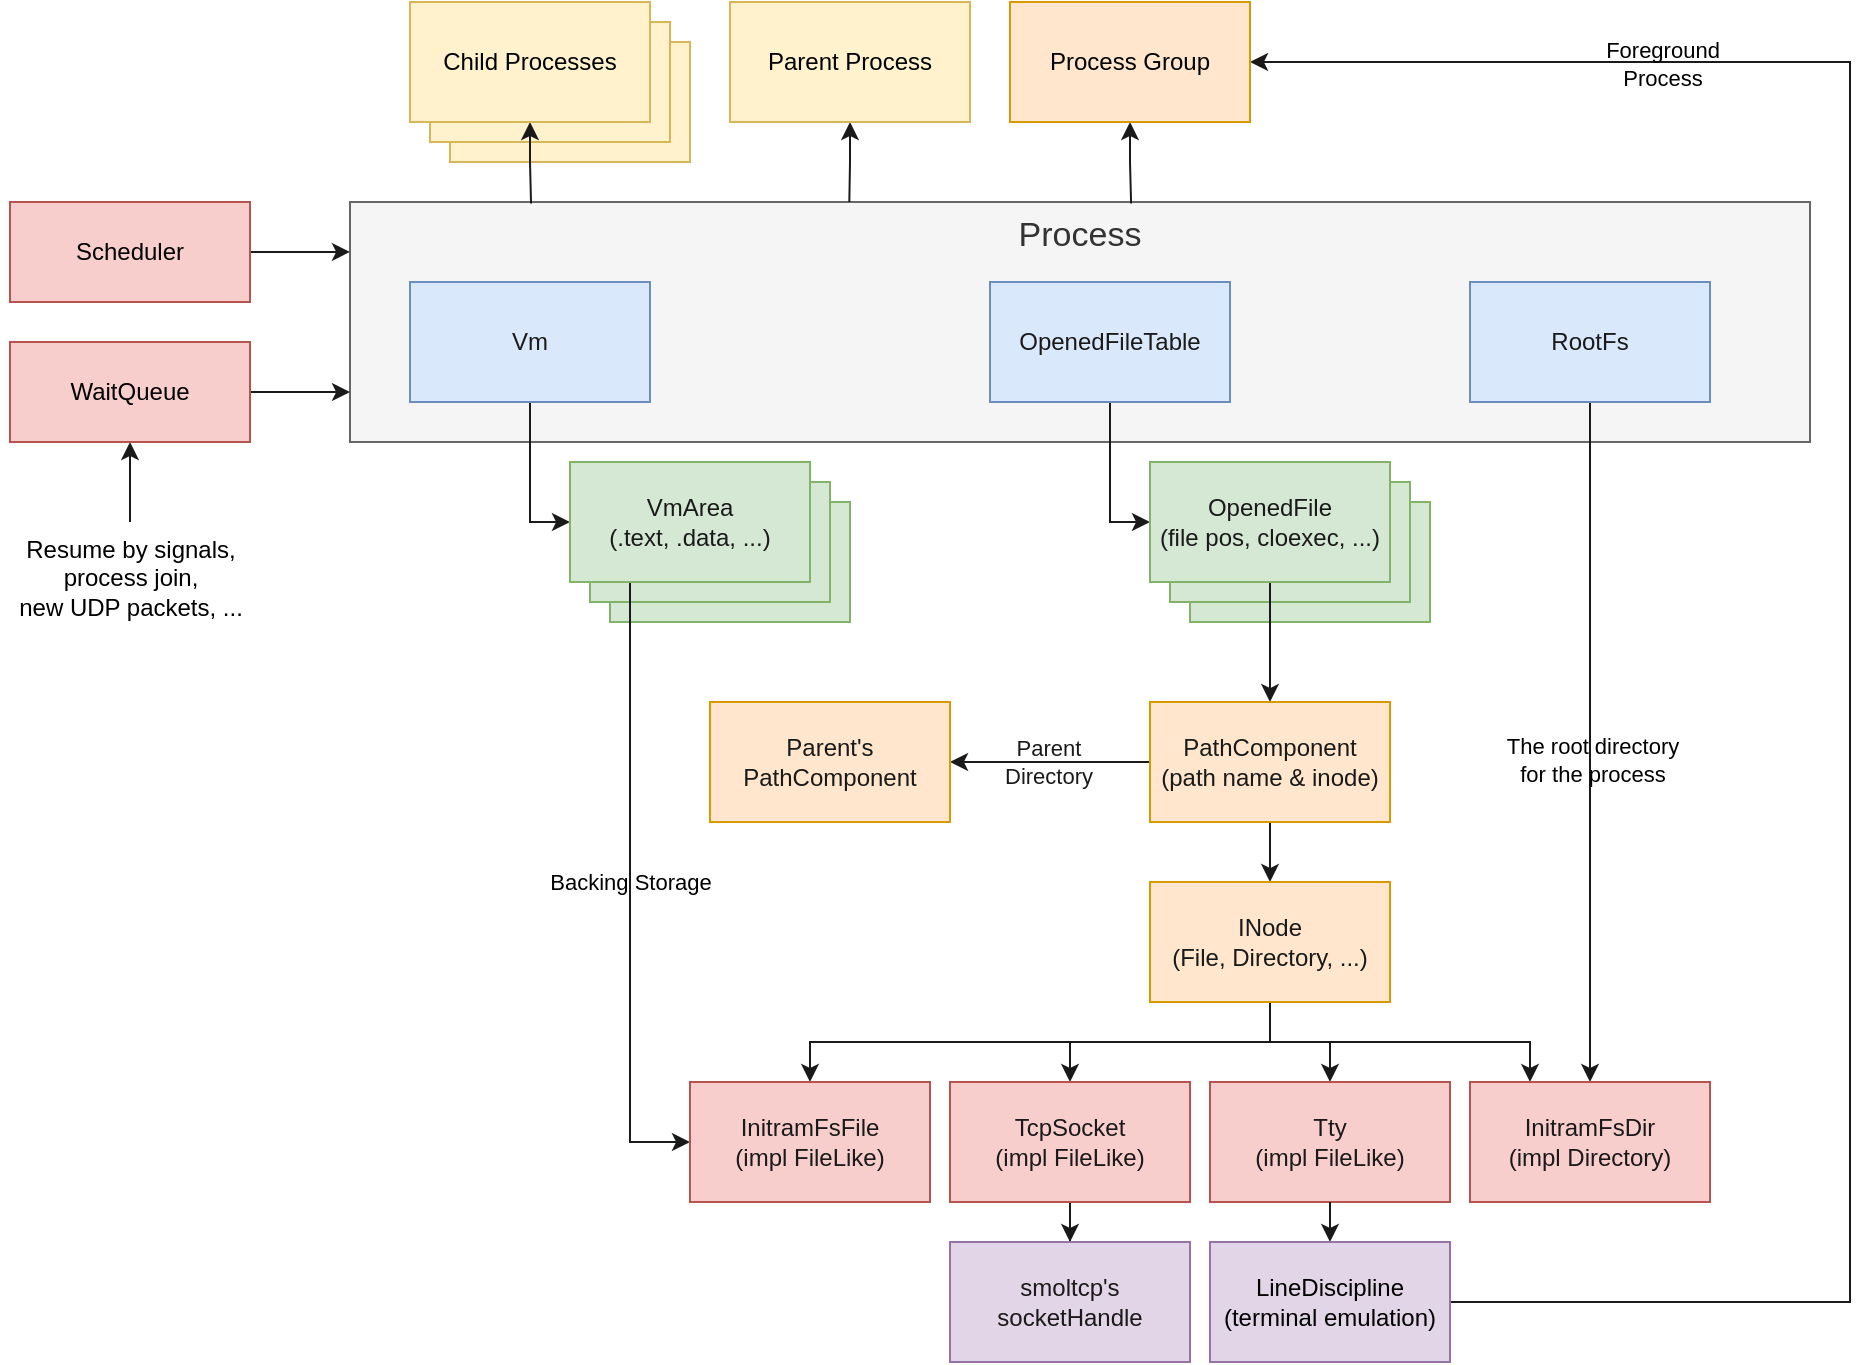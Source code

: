 <mxfile>
    <diagram id="0hd2kYsbZ1lQ0-KCvEfW" name="Page-1">
        <mxGraphModel dx="1090" dy="1510" grid="1" gridSize="10" guides="1" tooltips="1" connect="1" arrows="1" fold="1" page="1" pageScale="1" pageWidth="100" pageHeight="100" math="0" shadow="0">
            <root>
                <mxCell id="0"/>
                <mxCell id="1" parent="0"/>
                <mxCell id="53" value="Parent Process" style="rounded=0;whiteSpace=wrap;html=1;strokeColor=#d6b656;fillColor=#fff2cc;" parent="1" vertex="1">
                    <mxGeometry x="-240" y="-100" width="120" height="60" as="geometry"/>
                </mxCell>
                <mxCell id="52" value="Parent Process" style="rounded=0;whiteSpace=wrap;html=1;strokeColor=#d6b656;fillColor=#fff2cc;" parent="1" vertex="1">
                    <mxGeometry x="-250" y="-110" width="120" height="60" as="geometry"/>
                </mxCell>
                <mxCell id="46" value="&lt;font style=&quot;font-size: 17px&quot;&gt;Process&lt;/font&gt;" style="rounded=0;whiteSpace=wrap;html=1;strokeColor=#666666;verticalAlign=top;fillColor=#f5f5f5;fontColor=#333333;" parent="1" vertex="1">
                    <mxGeometry x="-290" y="-20" width="730" height="120" as="geometry"/>
                </mxCell>
                <mxCell id="16" value="&lt;font color=&quot;#1a1a1a&quot;&gt;OpenedFile&lt;/font&gt;" style="rounded=0;whiteSpace=wrap;html=1;strokeColor=#82b366;fillColor=#d5e8d4;" parent="1" vertex="1">
                    <mxGeometry x="130" y="130" width="120" height="60" as="geometry"/>
                </mxCell>
                <mxCell id="15" value="&lt;font color=&quot;#1a1a1a&quot;&gt;OpenedFile&lt;/font&gt;" style="rounded=0;whiteSpace=wrap;html=1;strokeColor=#82b366;fillColor=#d5e8d4;" parent="1" vertex="1">
                    <mxGeometry x="120" y="120" width="120" height="60" as="geometry"/>
                </mxCell>
                <mxCell id="10" value="&lt;font color=&quot;#1a1a1a&quot;&gt;VmArea&lt;/font&gt;" style="rounded=0;whiteSpace=wrap;html=1;strokeColor=#82b366;fillColor=#d5e8d4;" parent="1" vertex="1">
                    <mxGeometry x="-160" y="130" width="120" height="60" as="geometry"/>
                </mxCell>
                <mxCell id="9" value="&lt;font color=&quot;#1a1a1a&quot;&gt;VmArea&lt;/font&gt;" style="rounded=0;whiteSpace=wrap;html=1;strokeColor=#82b366;fillColor=#d5e8d4;" parent="1" vertex="1">
                    <mxGeometry x="-170" y="120" width="120" height="60" as="geometry"/>
                </mxCell>
                <mxCell id="26" style="edgeStyle=orthogonalEdgeStyle;rounded=0;orthogonalLoop=1;jettySize=auto;html=1;entryX=0;entryY=0.5;entryDx=0;entryDy=0;strokeColor=#1A1A1A;" parent="1" source="3" target="6" edge="1">
                    <mxGeometry relative="1" as="geometry"/>
                </mxCell>
                <mxCell id="3" value="Vm" style="rounded=0;whiteSpace=wrap;html=1;strokeColor=#6c8ebf;fillColor=#dae8fc;fontColor=#1A1A1A;" parent="1" vertex="1">
                    <mxGeometry x="-260" y="20" width="120" height="60" as="geometry"/>
                </mxCell>
                <mxCell id="25" style="edgeStyle=orthogonalEdgeStyle;rounded=0;orthogonalLoop=1;jettySize=auto;html=1;exitX=0.5;exitY=1;exitDx=0;exitDy=0;entryX=0;entryY=0.5;entryDx=0;entryDy=0;strokeColor=#1A1A1A;" parent="1" source="4" target="14" edge="1">
                    <mxGeometry relative="1" as="geometry"/>
                </mxCell>
                <mxCell id="4" value="OpenedFileTable" style="rounded=0;whiteSpace=wrap;html=1;strokeColor=#6c8ebf;fillColor=#dae8fc;fontColor=#1A1A1A;" parent="1" vertex="1">
                    <mxGeometry x="30" y="20" width="120" height="60" as="geometry"/>
                </mxCell>
                <mxCell id="38" style="edgeStyle=orthogonalEdgeStyle;rounded=0;orthogonalLoop=1;jettySize=auto;html=1;entryX=0.5;entryY=0;entryDx=0;entryDy=0;strokeColor=#1A1A1A;" parent="1" source="5" target="37" edge="1">
                    <mxGeometry relative="1" as="geometry"/>
                </mxCell>
                <mxCell id="39" value="The root directory&lt;br&gt;for the process" style="edgeLabel;html=1;align=center;verticalAlign=middle;resizable=0;points=[];labelBackgroundColor=none;" parent="38" vertex="1" connectable="0">
                    <mxGeometry x="0.051" y="1" relative="1" as="geometry">
                        <mxPoint as="offset"/>
                    </mxGeometry>
                </mxCell>
                <mxCell id="5" value="RootFs" style="rounded=0;whiteSpace=wrap;html=1;strokeColor=#6c8ebf;fillColor=#dae8fc;fontColor=#1A1A1A;" parent="1" vertex="1">
                    <mxGeometry x="270" y="20" width="120" height="60" as="geometry"/>
                </mxCell>
                <mxCell id="35" style="edgeStyle=orthogonalEdgeStyle;rounded=0;orthogonalLoop=1;jettySize=auto;html=1;exitX=0.25;exitY=1;exitDx=0;exitDy=0;entryX=0;entryY=0.5;entryDx=0;entryDy=0;strokeColor=#1A1A1A;" parent="1" source="6" target="27" edge="1">
                    <mxGeometry relative="1" as="geometry"/>
                </mxCell>
                <mxCell id="36" value="Backing Storage" style="edgeLabel;html=1;align=center;verticalAlign=middle;resizable=0;points=[];labelBackgroundColor=none;" parent="35" vertex="1" connectable="0">
                    <mxGeometry x="-0.207" y="1" relative="1" as="geometry">
                        <mxPoint x="-1" y="27" as="offset"/>
                    </mxGeometry>
                </mxCell>
                <mxCell id="6" value="&lt;font color=&quot;#1a1a1a&quot;&gt;VmArea&lt;br&gt;(.text, .data, ...)&lt;br&gt;&lt;/font&gt;" style="rounded=0;whiteSpace=wrap;html=1;strokeColor=#82b366;fillColor=#d5e8d4;" parent="1" vertex="1">
                    <mxGeometry x="-180" y="110" width="120" height="60" as="geometry"/>
                </mxCell>
                <mxCell id="24" style="edgeStyle=orthogonalEdgeStyle;rounded=0;orthogonalLoop=1;jettySize=auto;html=1;exitX=0.5;exitY=1;exitDx=0;exitDy=0;entryX=0.5;entryY=0;entryDx=0;entryDy=0;strokeColor=#1A1A1A;" parent="1" source="14" target="17" edge="1">
                    <mxGeometry relative="1" as="geometry"/>
                </mxCell>
                <mxCell id="14" value="&lt;font color=&quot;#1a1a1a&quot;&gt;OpenedFile&lt;br&gt;(file pos, cloexec, ...)&lt;br&gt;&lt;/font&gt;" style="rounded=0;whiteSpace=wrap;html=1;strokeColor=#82b366;fillColor=#d5e8d4;" parent="1" vertex="1">
                    <mxGeometry x="110" y="110" width="120" height="60" as="geometry"/>
                </mxCell>
                <mxCell id="19" style="edgeStyle=orthogonalEdgeStyle;rounded=0;orthogonalLoop=1;jettySize=auto;html=1;entryX=1;entryY=0.5;entryDx=0;entryDy=0;fontColor=#1A1A1A;strokeColor=#1A1A1A;" parent="1" source="17" target="18" edge="1">
                    <mxGeometry relative="1" as="geometry"/>
                </mxCell>
                <mxCell id="20" value="Parent&lt;br&gt;Directory" style="edgeLabel;html=1;align=center;verticalAlign=middle;resizable=0;points=[];fontColor=#1A1A1A;labelBackgroundColor=none;" parent="19" vertex="1" connectable="0">
                    <mxGeometry x="0.017" relative="1" as="geometry">
                        <mxPoint as="offset"/>
                    </mxGeometry>
                </mxCell>
                <mxCell id="22" style="edgeStyle=orthogonalEdgeStyle;rounded=0;orthogonalLoop=1;jettySize=auto;html=1;entryX=0.5;entryY=0;entryDx=0;entryDy=0;strokeColor=#1A1A1A;" parent="1" source="17" target="21" edge="1">
                    <mxGeometry relative="1" as="geometry"/>
                </mxCell>
                <mxCell id="17" value="&lt;font color=&quot;#1a1a1a&quot;&gt;PathComponent&lt;br&gt;(path name &amp;amp; inode)&lt;br&gt;&lt;/font&gt;" style="rounded=0;whiteSpace=wrap;html=1;strokeColor=#d79b00;fillColor=#ffe6cc;" parent="1" vertex="1">
                    <mxGeometry x="110" y="230" width="120" height="60" as="geometry"/>
                </mxCell>
                <mxCell id="18" value="&lt;font color=&quot;#1a1a1a&quot;&gt;Parent's&lt;br&gt;PathComponent&lt;/font&gt;" style="rounded=0;whiteSpace=wrap;html=1;strokeColor=#d79b00;fillColor=#ffe6cc;" parent="1" vertex="1">
                    <mxGeometry x="-110" y="230" width="120" height="60" as="geometry"/>
                </mxCell>
                <mxCell id="32" style="edgeStyle=orthogonalEdgeStyle;rounded=0;orthogonalLoop=1;jettySize=auto;html=1;entryX=0.5;entryY=0;entryDx=0;entryDy=0;strokeColor=#1A1A1A;" parent="1" source="21" target="28" edge="1">
                    <mxGeometry relative="1" as="geometry"/>
                </mxCell>
                <mxCell id="33" style="edgeStyle=orthogonalEdgeStyle;rounded=0;orthogonalLoop=1;jettySize=auto;html=1;exitX=0.5;exitY=1;exitDx=0;exitDy=0;entryX=0.5;entryY=0;entryDx=0;entryDy=0;strokeColor=#1A1A1A;" parent="1" source="21" target="27" edge="1">
                    <mxGeometry relative="1" as="geometry"/>
                </mxCell>
                <mxCell id="34" style="edgeStyle=orthogonalEdgeStyle;rounded=0;orthogonalLoop=1;jettySize=auto;html=1;exitX=0.5;exitY=1;exitDx=0;exitDy=0;entryX=0.5;entryY=0;entryDx=0;entryDy=0;strokeColor=#1A1A1A;" parent="1" source="21" target="30" edge="1">
                    <mxGeometry relative="1" as="geometry"/>
                </mxCell>
                <mxCell id="40" style="edgeStyle=orthogonalEdgeStyle;rounded=0;orthogonalLoop=1;jettySize=auto;html=1;exitX=0.5;exitY=1;exitDx=0;exitDy=0;entryX=0.25;entryY=0;entryDx=0;entryDy=0;strokeColor=#1A1A1A;" parent="1" source="21" target="37" edge="1">
                    <mxGeometry relative="1" as="geometry"/>
                </mxCell>
                <mxCell id="21" value="&lt;font color=&quot;#1a1a1a&quot;&gt;INode&lt;br&gt;(File, Directory, ...)&lt;br&gt;&lt;/font&gt;" style="rounded=0;whiteSpace=wrap;html=1;strokeColor=#d79b00;fillColor=#ffe6cc;" parent="1" vertex="1">
                    <mxGeometry x="110" y="320" width="120" height="60" as="geometry"/>
                </mxCell>
                <mxCell id="27" value="&lt;font color=&quot;#1a1a1a&quot;&gt;InitramFsFile&lt;br&gt;(impl FileLike)&lt;br&gt;&lt;/font&gt;" style="rounded=0;whiteSpace=wrap;html=1;strokeColor=#b85450;fillColor=#f8cecc;" parent="1" vertex="1">
                    <mxGeometry x="-120" y="420" width="120" height="60" as="geometry"/>
                </mxCell>
                <mxCell id="43" style="edgeStyle=orthogonalEdgeStyle;rounded=0;orthogonalLoop=1;jettySize=auto;html=1;entryX=0.5;entryY=0;entryDx=0;entryDy=0;strokeColor=#1A1A1A;" parent="1" source="28" target="42" edge="1">
                    <mxGeometry relative="1" as="geometry"/>
                </mxCell>
                <mxCell id="28" value="&lt;font color=&quot;#1a1a1a&quot;&gt;TcpSocket&lt;br&gt;(impl FileLike)&lt;br&gt;&lt;/font&gt;" style="rounded=0;whiteSpace=wrap;html=1;strokeColor=#b85450;fillColor=#f8cecc;" parent="1" vertex="1">
                    <mxGeometry x="10" y="420" width="120" height="60" as="geometry"/>
                </mxCell>
                <mxCell id="30" value="&lt;font color=&quot;#1a1a1a&quot;&gt;Tty&lt;br&gt;(impl FileLike)&lt;br&gt;&lt;/font&gt;" style="rounded=0;whiteSpace=wrap;html=1;strokeColor=#b85450;fillColor=#f8cecc;" parent="1" vertex="1">
                    <mxGeometry x="140" y="420" width="120" height="60" as="geometry"/>
                </mxCell>
                <mxCell id="37" value="&lt;font color=&quot;#1a1a1a&quot;&gt;InitramFsDir&lt;br&gt;(impl Directory)&lt;br&gt;&lt;/font&gt;" style="rounded=0;whiteSpace=wrap;html=1;strokeColor=#b85450;fillColor=#f8cecc;" parent="1" vertex="1">
                    <mxGeometry x="270" y="420" width="120" height="60" as="geometry"/>
                </mxCell>
                <mxCell id="42" value="&lt;font color=&quot;#1a1a1a&quot;&gt;smoltcp's&lt;br&gt;socketHandle&lt;br&gt;&lt;/font&gt;" style="rounded=0;whiteSpace=wrap;html=1;strokeColor=#9673a6;fillColor=#e1d5e7;" parent="1" vertex="1">
                    <mxGeometry x="10" y="500" width="120" height="60" as="geometry"/>
                </mxCell>
                <mxCell id="73" style="edgeStyle=orthogonalEdgeStyle;rounded=0;orthogonalLoop=1;jettySize=auto;html=1;entryX=0.342;entryY=0;entryDx=0;entryDy=0;entryPerimeter=0;startArrow=classic;startFill=1;endArrow=none;endFill=0;strokeColor=#1A1A1A;" parent="1" source="50" target="46" edge="1">
                    <mxGeometry relative="1" as="geometry"/>
                </mxCell>
                <mxCell id="50" value="Parent Process" style="rounded=0;whiteSpace=wrap;html=1;strokeColor=#d6b656;fillColor=#fff2cc;" parent="1" vertex="1">
                    <mxGeometry x="-100" y="-120" width="120" height="60" as="geometry"/>
                </mxCell>
                <mxCell id="56" style="edgeStyle=orthogonalEdgeStyle;rounded=0;orthogonalLoop=1;jettySize=auto;html=1;exitX=0.5;exitY=1;exitDx=0;exitDy=0;entryX=0.124;entryY=0.006;entryDx=0;entryDy=0;entryPerimeter=0;startArrow=classic;startFill=1;endArrow=none;endFill=0;strokeColor=#1A1A1A;" parent="1" source="51" target="46" edge="1">
                    <mxGeometry relative="1" as="geometry"/>
                </mxCell>
                <mxCell id="51" value="Child Processes" style="rounded=0;whiteSpace=wrap;html=1;strokeColor=#d6b656;fillColor=#fff2cc;" parent="1" vertex="1">
                    <mxGeometry x="-260" y="-120" width="120" height="60" as="geometry"/>
                </mxCell>
                <mxCell id="64" style="edgeStyle=orthogonalEdgeStyle;rounded=0;orthogonalLoop=1;jettySize=auto;html=1;exitX=0.5;exitY=0;exitDx=0;exitDy=0;entryX=0.5;entryY=1;entryDx=0;entryDy=0;startArrow=classic;startFill=1;endArrow=none;endFill=0;strokeColor=#1A1A1A;" parent="1" source="62" target="30" edge="1">
                    <mxGeometry relative="1" as="geometry"/>
                </mxCell>
                <mxCell id="67" style="edgeStyle=orthogonalEdgeStyle;rounded=0;orthogonalLoop=1;jettySize=auto;html=1;entryX=1;entryY=0.5;entryDx=0;entryDy=0;startArrow=none;startFill=0;endArrow=classic;endFill=1;strokeColor=#1A1A1A;exitX=1;exitY=0.5;exitDx=0;exitDy=0;" parent="1" source="62" target="66" edge="1">
                    <mxGeometry relative="1" as="geometry">
                        <Array as="points">
                            <mxPoint x="460" y="530"/>
                            <mxPoint x="460" y="-90"/>
                        </Array>
                    </mxGeometry>
                </mxCell>
                <mxCell id="68" value="Foreground&lt;br&gt;Process" style="edgeLabel;html=1;align=center;verticalAlign=middle;resizable=0;points=[];labelBackgroundColor=none;" parent="67" vertex="1" connectable="0">
                    <mxGeometry x="0.632" y="1" relative="1" as="geometry">
                        <mxPoint as="offset"/>
                    </mxGeometry>
                </mxCell>
                <mxCell id="62" value="LineDiscipline&lt;br&gt;(terminal emulation)" style="rounded=0;whiteSpace=wrap;html=1;strokeColor=#9673a6;fillColor=#e1d5e7;" parent="1" vertex="1">
                    <mxGeometry x="140" y="500" width="120" height="60" as="geometry"/>
                </mxCell>
                <mxCell id="72" style="edgeStyle=orthogonalEdgeStyle;rounded=0;orthogonalLoop=1;jettySize=auto;html=1;entryX=0.535;entryY=0.006;entryDx=0;entryDy=0;entryPerimeter=0;startArrow=classic;startFill=1;endArrow=none;endFill=0;strokeColor=#1A1A1A;" parent="1" source="66" target="46" edge="1">
                    <mxGeometry relative="1" as="geometry"/>
                </mxCell>
                <mxCell id="66" value="Process Group" style="rounded=0;whiteSpace=wrap;html=1;strokeColor=#d79b00;fillColor=#ffe6cc;" parent="1" vertex="1">
                    <mxGeometry x="40" y="-120" width="120" height="60" as="geometry"/>
                </mxCell>
                <mxCell id="83" style="edgeStyle=orthogonalEdgeStyle;rounded=0;orthogonalLoop=1;jettySize=auto;html=1;entryX=0;entryY=0.792;entryDx=0;entryDy=0;entryPerimeter=0;startArrow=none;startFill=0;endArrow=classic;endFill=1;strokeColor=#1A1A1A;" parent="1" source="74" target="46" edge="1">
                    <mxGeometry relative="1" as="geometry"/>
                </mxCell>
                <mxCell id="85" style="edgeStyle=orthogonalEdgeStyle;rounded=0;orthogonalLoop=1;jettySize=auto;html=1;startArrow=classic;startFill=1;endArrow=none;endFill=0;strokeColor=#1A1A1A;" parent="1" source="74" edge="1">
                    <mxGeometry relative="1" as="geometry">
                        <mxPoint x="-400" y="140" as="targetPoint"/>
                    </mxGeometry>
                </mxCell>
                <mxCell id="74" value="WaitQueue" style="rounded=0;whiteSpace=wrap;html=1;strokeColor=#b85450;fillColor=#f8cecc;" parent="1" vertex="1">
                    <mxGeometry x="-460" y="50" width="120" height="50" as="geometry"/>
                </mxCell>
                <mxCell id="81" style="edgeStyle=orthogonalEdgeStyle;rounded=0;orthogonalLoop=1;jettySize=auto;html=1;entryX=0;entryY=0.208;entryDx=0;entryDy=0;startArrow=none;startFill=0;endArrow=classic;endFill=1;strokeColor=#1A1A1A;entryPerimeter=0;" parent="1" source="79" target="46" edge="1">
                    <mxGeometry relative="1" as="geometry"/>
                </mxCell>
                <mxCell id="79" value="Scheduler" style="rounded=0;whiteSpace=wrap;html=1;strokeColor=#b85450;fillColor=#f8cecc;" parent="1" vertex="1">
                    <mxGeometry x="-460" y="-20" width="120" height="50" as="geometry"/>
                </mxCell>
                <mxCell id="86" value="Resume by signals,&lt;br&gt;process join,&lt;br&gt;new UDP packets, ..." style="text;html=1;align=center;verticalAlign=middle;resizable=0;points=[];autosize=1;strokeColor=none;" parent="1" vertex="1">
                    <mxGeometry x="-465" y="143" width="130" height="50" as="geometry"/>
                </mxCell>
            </root>
        </mxGraphModel>
    </diagram>
</mxfile>

